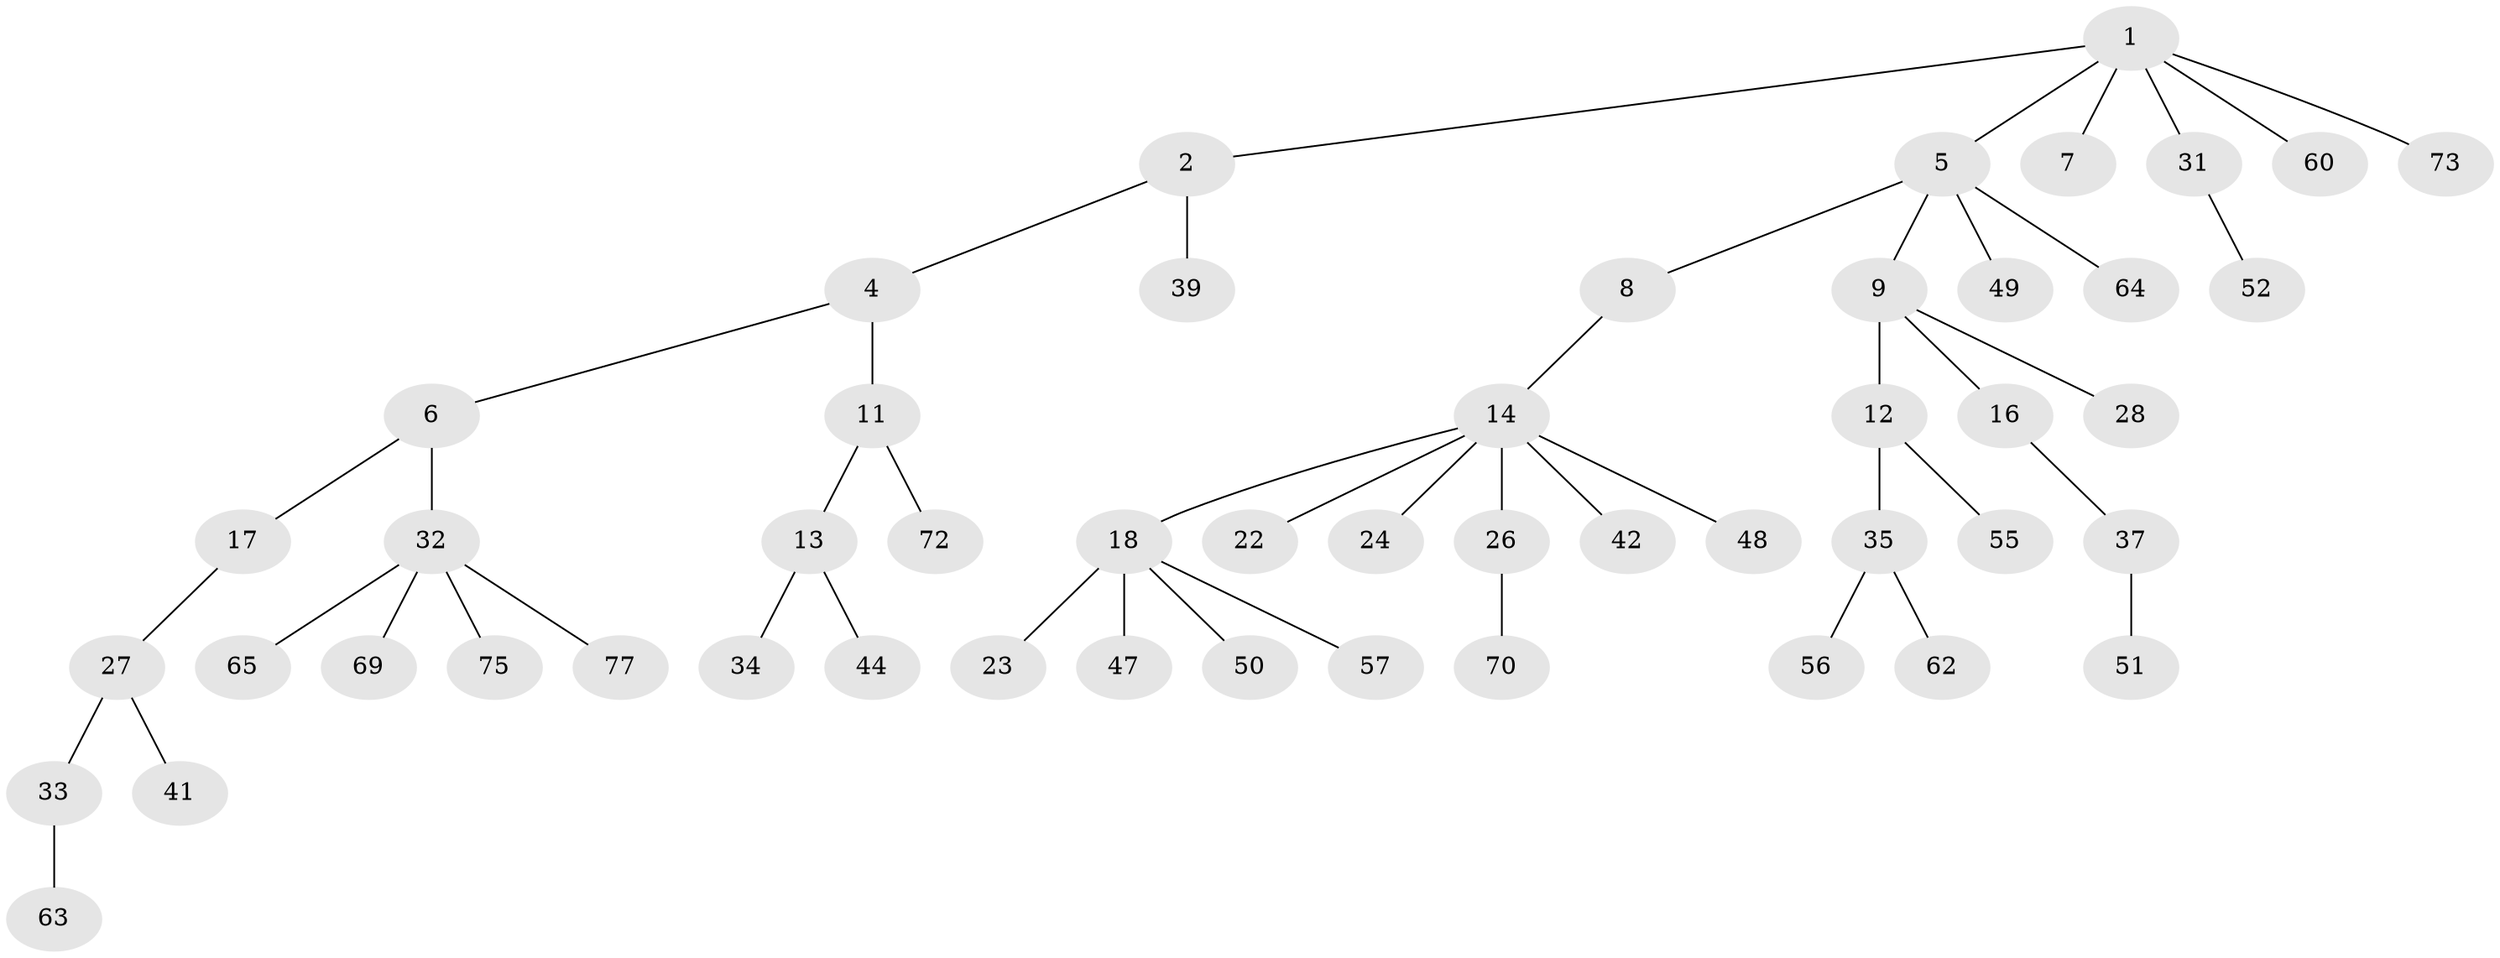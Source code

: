 // original degree distribution, {5: 0.0641025641025641, 3: 0.14102564102564102, 4: 0.02564102564102564, 2: 0.28205128205128205, 7: 0.01282051282051282, 1: 0.47435897435897434}
// Generated by graph-tools (version 1.1) at 2025/11/02/27/25 16:11:25]
// undirected, 51 vertices, 50 edges
graph export_dot {
graph [start="1"]
  node [color=gray90,style=filled];
  1 [super="+3"];
  2 [super="+15"];
  4 [super="+29"];
  5 [super="+38"];
  6 [super="+10"];
  7 [super="+53"];
  8;
  9 [super="+71"];
  11 [super="+76"];
  12 [super="+19"];
  13 [super="+25"];
  14 [super="+20"];
  16 [super="+54"];
  17;
  18 [super="+21"];
  22 [super="+67"];
  23;
  24 [super="+40"];
  26 [super="+78"];
  27 [super="+30"];
  28 [super="+46"];
  31 [super="+36"];
  32 [super="+61"];
  33 [super="+66"];
  34 [super="+43"];
  35 [super="+45"];
  37;
  39;
  41 [super="+58"];
  42;
  44 [super="+59"];
  47;
  48;
  49;
  50;
  51;
  52;
  55;
  56;
  57;
  60;
  62 [super="+68"];
  63;
  64;
  65;
  69;
  70 [super="+74"];
  72;
  73;
  75;
  77;
  1 -- 2;
  1 -- 31;
  1 -- 60;
  1 -- 73;
  1 -- 5;
  1 -- 7;
  2 -- 4;
  2 -- 39;
  4 -- 6;
  4 -- 11;
  5 -- 8;
  5 -- 9;
  5 -- 64;
  5 -- 49;
  6 -- 32;
  6 -- 17;
  8 -- 14;
  9 -- 12;
  9 -- 16;
  9 -- 28;
  11 -- 13;
  11 -- 72;
  12 -- 35;
  12 -- 55;
  13 -- 44;
  13 -- 34;
  14 -- 18;
  14 -- 22;
  14 -- 24;
  14 -- 26;
  14 -- 48;
  14 -- 42;
  16 -- 37;
  17 -- 27;
  18 -- 23;
  18 -- 47;
  18 -- 57;
  18 -- 50;
  26 -- 70;
  27 -- 33;
  27 -- 41;
  31 -- 52;
  32 -- 65;
  32 -- 75;
  32 -- 77;
  32 -- 69;
  33 -- 63;
  35 -- 56;
  35 -- 62;
  37 -- 51;
}
